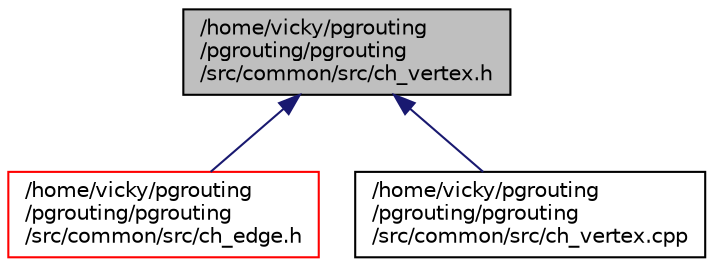digraph "/home/vicky/pgrouting/pgrouting/pgrouting/src/common/src/ch_vertex.h"
{
  edge [fontname="Helvetica",fontsize="10",labelfontname="Helvetica",labelfontsize="10"];
  node [fontname="Helvetica",fontsize="10",shape=record];
  Node13 [label="/home/vicky/pgrouting\l/pgrouting/pgrouting\l/src/common/src/ch_vertex.h",height=0.2,width=0.4,color="black", fillcolor="grey75", style="filled", fontcolor="black"];
  Node13 -> Node14 [dir="back",color="midnightblue",fontsize="10",style="solid",fontname="Helvetica"];
  Node14 [label="/home/vicky/pgrouting\l/pgrouting/pgrouting\l/src/common/src/ch_edge.h",height=0.2,width=0.4,color="red", fillcolor="white", style="filled",URL="$ch__edge_8h.html"];
  Node13 -> Node16 [dir="back",color="midnightblue",fontsize="10",style="solid",fontname="Helvetica"];
  Node16 [label="/home/vicky/pgrouting\l/pgrouting/pgrouting\l/src/common/src/ch_vertex.cpp",height=0.2,width=0.4,color="black", fillcolor="white", style="filled",URL="$ch__vertex_8cpp.html"];
}
